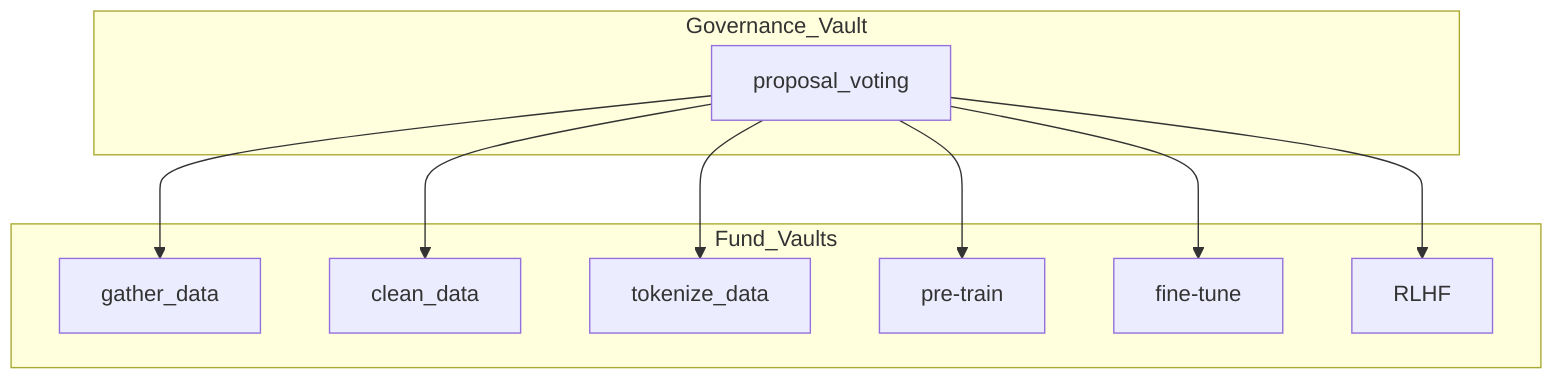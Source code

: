 graph TD
subgraph Governance_Vault
proposal_voting
end
subgraph Fund_Vaults
gather_data
clean_data
tokenize_data
pre-train
fine-tune
RLHF
end
proposal_voting --> gather_data
proposal_voting --> clean_data
proposal_voting --> tokenize_data
proposal_voting --> pre-train
proposal_voting --> fine-tune
proposal_voting --> RLHF